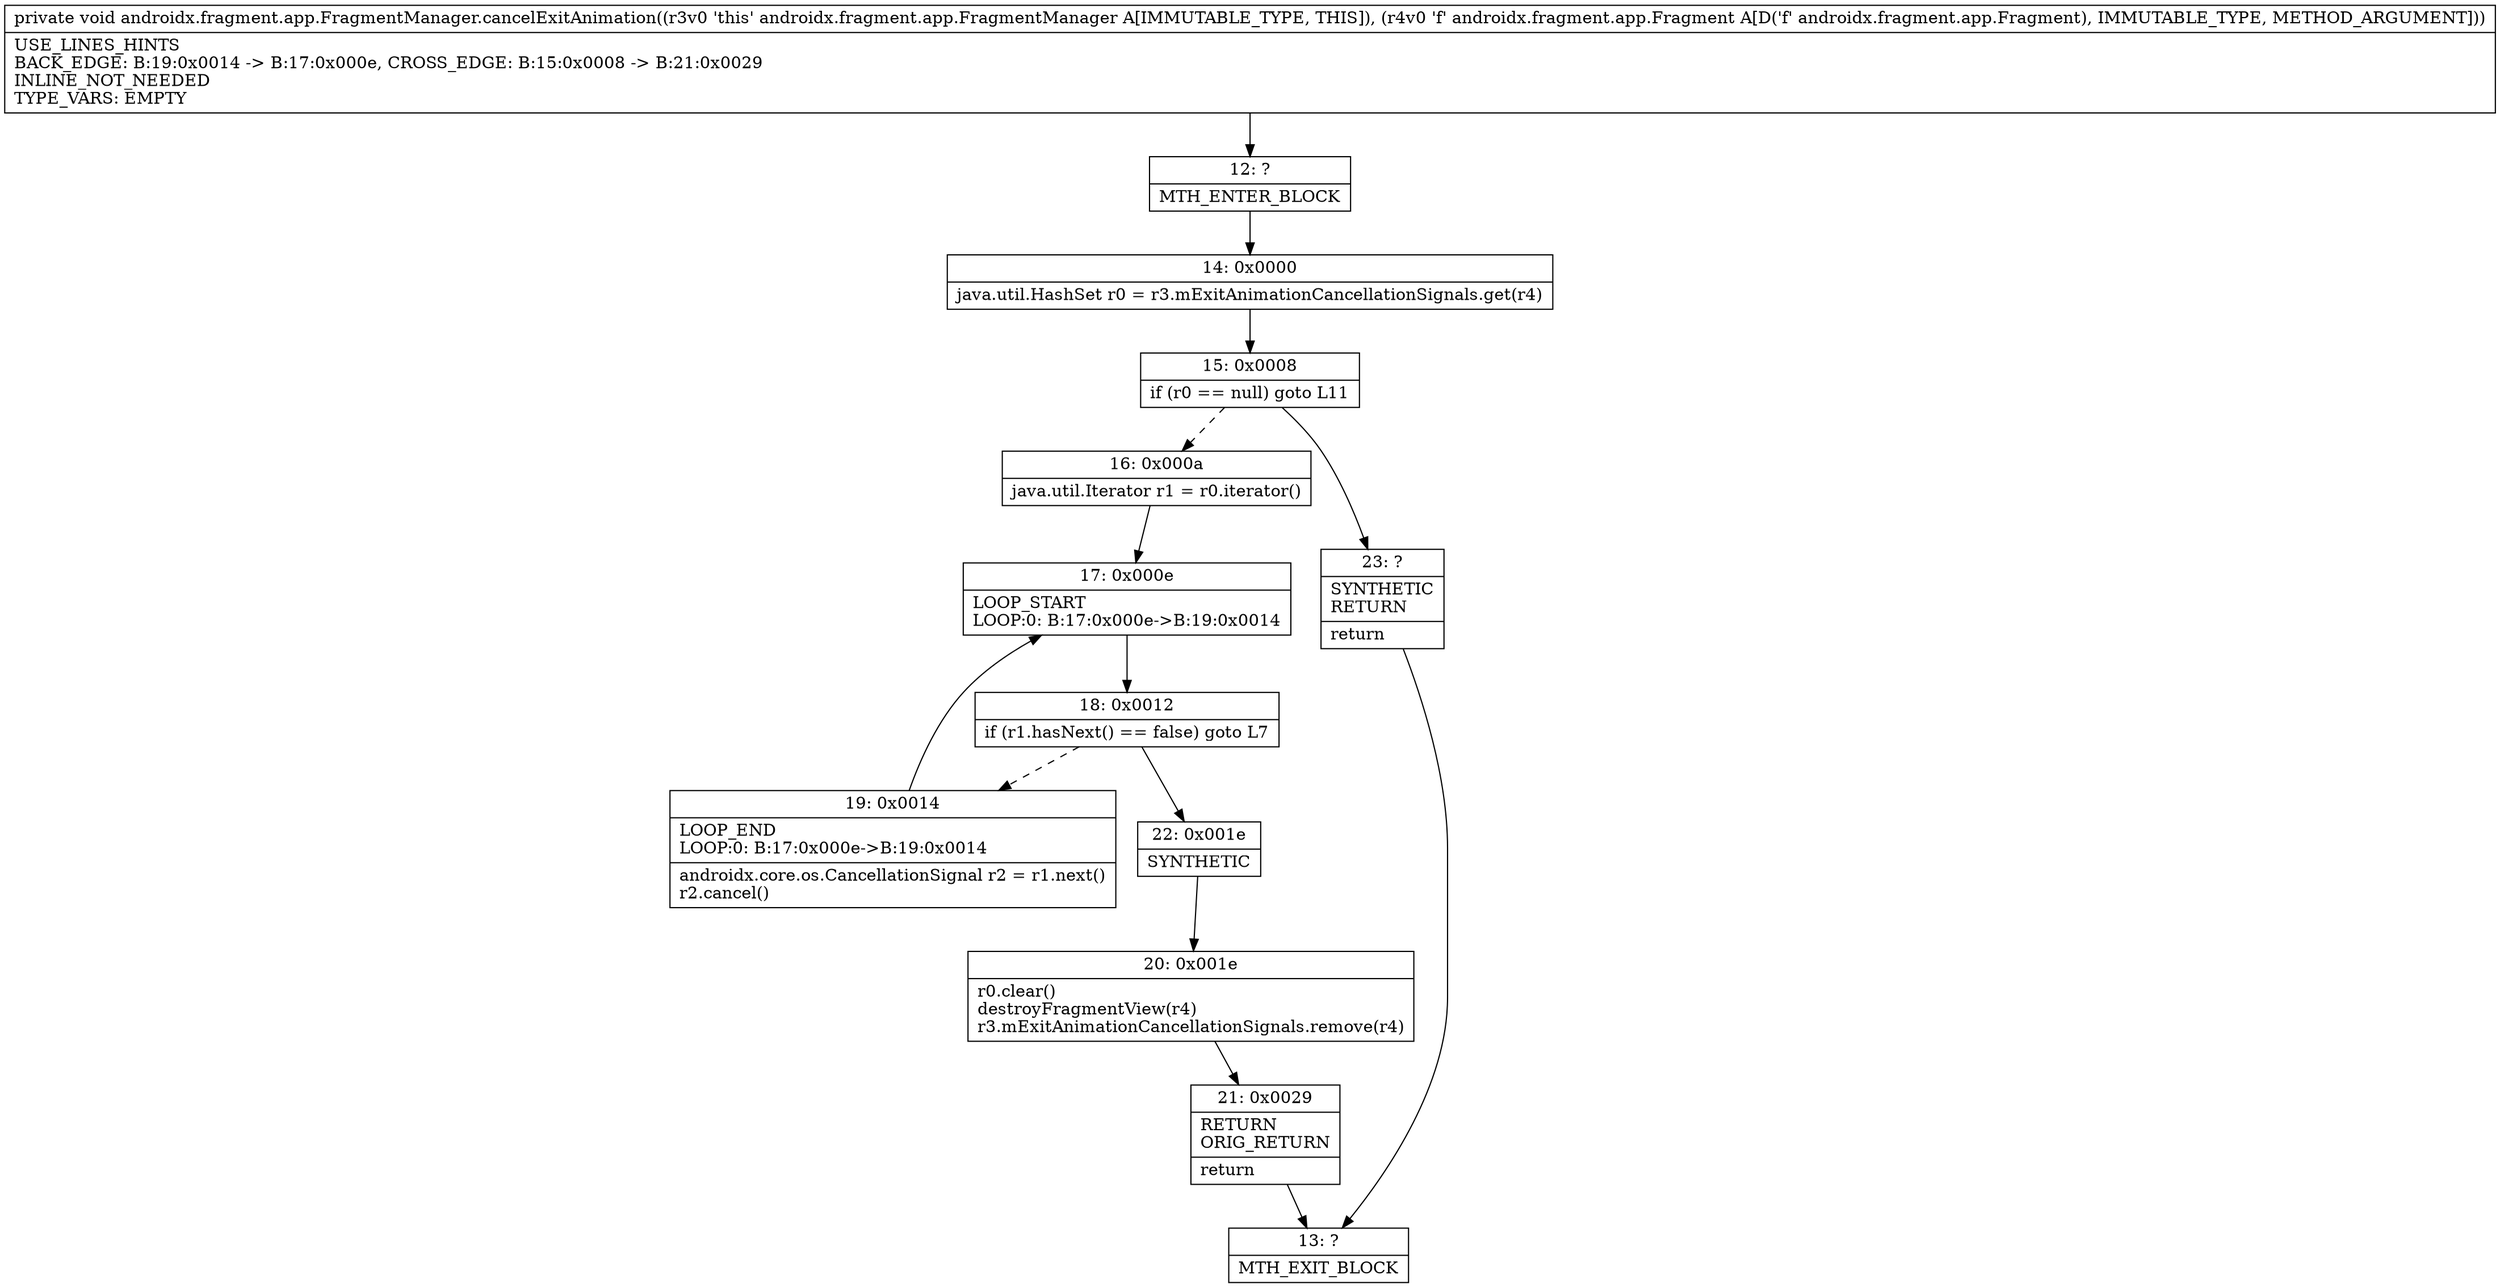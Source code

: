digraph "CFG forandroidx.fragment.app.FragmentManager.cancelExitAnimation(Landroidx\/fragment\/app\/Fragment;)V" {
Node_12 [shape=record,label="{12\:\ ?|MTH_ENTER_BLOCK\l}"];
Node_14 [shape=record,label="{14\:\ 0x0000|java.util.HashSet r0 = r3.mExitAnimationCancellationSignals.get(r4)\l}"];
Node_15 [shape=record,label="{15\:\ 0x0008|if (r0 == null) goto L11\l}"];
Node_16 [shape=record,label="{16\:\ 0x000a|java.util.Iterator r1 = r0.iterator()\l}"];
Node_17 [shape=record,label="{17\:\ 0x000e|LOOP_START\lLOOP:0: B:17:0x000e\-\>B:19:0x0014\l}"];
Node_18 [shape=record,label="{18\:\ 0x0012|if (r1.hasNext() == false) goto L7\l}"];
Node_19 [shape=record,label="{19\:\ 0x0014|LOOP_END\lLOOP:0: B:17:0x000e\-\>B:19:0x0014\l|androidx.core.os.CancellationSignal r2 = r1.next()\lr2.cancel()\l}"];
Node_22 [shape=record,label="{22\:\ 0x001e|SYNTHETIC\l}"];
Node_20 [shape=record,label="{20\:\ 0x001e|r0.clear()\ldestroyFragmentView(r4)\lr3.mExitAnimationCancellationSignals.remove(r4)\l}"];
Node_21 [shape=record,label="{21\:\ 0x0029|RETURN\lORIG_RETURN\l|return\l}"];
Node_13 [shape=record,label="{13\:\ ?|MTH_EXIT_BLOCK\l}"];
Node_23 [shape=record,label="{23\:\ ?|SYNTHETIC\lRETURN\l|return\l}"];
MethodNode[shape=record,label="{private void androidx.fragment.app.FragmentManager.cancelExitAnimation((r3v0 'this' androidx.fragment.app.FragmentManager A[IMMUTABLE_TYPE, THIS]), (r4v0 'f' androidx.fragment.app.Fragment A[D('f' androidx.fragment.app.Fragment), IMMUTABLE_TYPE, METHOD_ARGUMENT]))  | USE_LINES_HINTS\lBACK_EDGE: B:19:0x0014 \-\> B:17:0x000e, CROSS_EDGE: B:15:0x0008 \-\> B:21:0x0029\lINLINE_NOT_NEEDED\lTYPE_VARS: EMPTY\l}"];
MethodNode -> Node_12;Node_12 -> Node_14;
Node_14 -> Node_15;
Node_15 -> Node_16[style=dashed];
Node_15 -> Node_23;
Node_16 -> Node_17;
Node_17 -> Node_18;
Node_18 -> Node_19[style=dashed];
Node_18 -> Node_22;
Node_19 -> Node_17;
Node_22 -> Node_20;
Node_20 -> Node_21;
Node_21 -> Node_13;
Node_23 -> Node_13;
}

